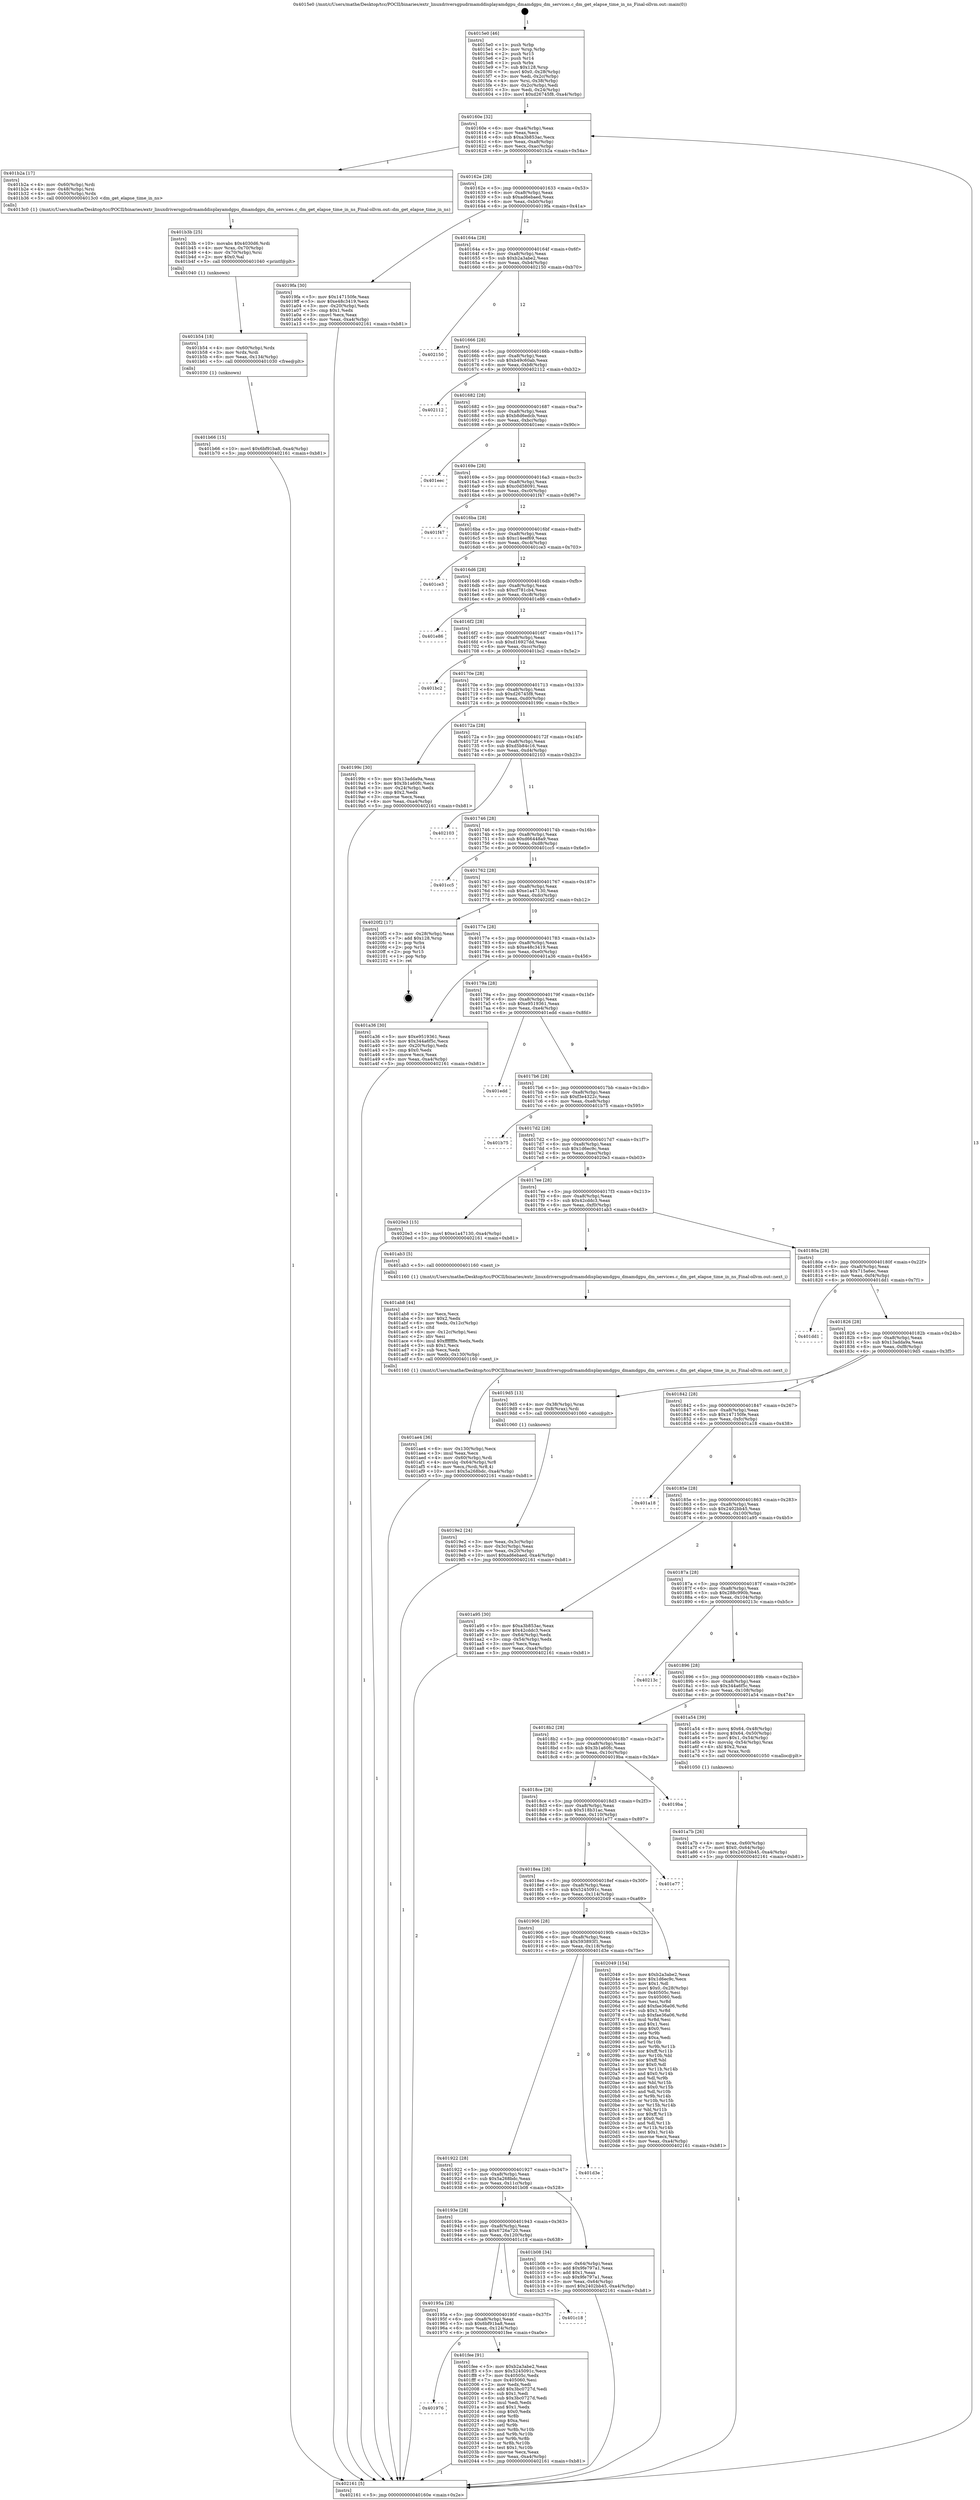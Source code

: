 digraph "0x4015e0" {
  label = "0x4015e0 (/mnt/c/Users/mathe/Desktop/tcc/POCII/binaries/extr_linuxdriversgpudrmamddisplayamdgpu_dmamdgpu_dm_services.c_dm_get_elapse_time_in_ns_Final-ollvm.out::main(0))"
  labelloc = "t"
  node[shape=record]

  Entry [label="",width=0.3,height=0.3,shape=circle,fillcolor=black,style=filled]
  "0x40160e" [label="{
     0x40160e [32]\l
     | [instrs]\l
     &nbsp;&nbsp;0x40160e \<+6\>: mov -0xa4(%rbp),%eax\l
     &nbsp;&nbsp;0x401614 \<+2\>: mov %eax,%ecx\l
     &nbsp;&nbsp;0x401616 \<+6\>: sub $0xa3b853ac,%ecx\l
     &nbsp;&nbsp;0x40161c \<+6\>: mov %eax,-0xa8(%rbp)\l
     &nbsp;&nbsp;0x401622 \<+6\>: mov %ecx,-0xac(%rbp)\l
     &nbsp;&nbsp;0x401628 \<+6\>: je 0000000000401b2a \<main+0x54a\>\l
  }"]
  "0x401b2a" [label="{
     0x401b2a [17]\l
     | [instrs]\l
     &nbsp;&nbsp;0x401b2a \<+4\>: mov -0x60(%rbp),%rdi\l
     &nbsp;&nbsp;0x401b2e \<+4\>: mov -0x48(%rbp),%rsi\l
     &nbsp;&nbsp;0x401b32 \<+4\>: mov -0x50(%rbp),%rdx\l
     &nbsp;&nbsp;0x401b36 \<+5\>: call 00000000004013c0 \<dm_get_elapse_time_in_ns\>\l
     | [calls]\l
     &nbsp;&nbsp;0x4013c0 \{1\} (/mnt/c/Users/mathe/Desktop/tcc/POCII/binaries/extr_linuxdriversgpudrmamddisplayamdgpu_dmamdgpu_dm_services.c_dm_get_elapse_time_in_ns_Final-ollvm.out::dm_get_elapse_time_in_ns)\l
  }"]
  "0x40162e" [label="{
     0x40162e [28]\l
     | [instrs]\l
     &nbsp;&nbsp;0x40162e \<+5\>: jmp 0000000000401633 \<main+0x53\>\l
     &nbsp;&nbsp;0x401633 \<+6\>: mov -0xa8(%rbp),%eax\l
     &nbsp;&nbsp;0x401639 \<+5\>: sub $0xad6ebaed,%eax\l
     &nbsp;&nbsp;0x40163e \<+6\>: mov %eax,-0xb0(%rbp)\l
     &nbsp;&nbsp;0x401644 \<+6\>: je 00000000004019fa \<main+0x41a\>\l
  }"]
  Exit [label="",width=0.3,height=0.3,shape=circle,fillcolor=black,style=filled,peripheries=2]
  "0x4019fa" [label="{
     0x4019fa [30]\l
     | [instrs]\l
     &nbsp;&nbsp;0x4019fa \<+5\>: mov $0x147150fe,%eax\l
     &nbsp;&nbsp;0x4019ff \<+5\>: mov $0xe48c3419,%ecx\l
     &nbsp;&nbsp;0x401a04 \<+3\>: mov -0x20(%rbp),%edx\l
     &nbsp;&nbsp;0x401a07 \<+3\>: cmp $0x1,%edx\l
     &nbsp;&nbsp;0x401a0a \<+3\>: cmovl %ecx,%eax\l
     &nbsp;&nbsp;0x401a0d \<+6\>: mov %eax,-0xa4(%rbp)\l
     &nbsp;&nbsp;0x401a13 \<+5\>: jmp 0000000000402161 \<main+0xb81\>\l
  }"]
  "0x40164a" [label="{
     0x40164a [28]\l
     | [instrs]\l
     &nbsp;&nbsp;0x40164a \<+5\>: jmp 000000000040164f \<main+0x6f\>\l
     &nbsp;&nbsp;0x40164f \<+6\>: mov -0xa8(%rbp),%eax\l
     &nbsp;&nbsp;0x401655 \<+5\>: sub $0xb2a3abe2,%eax\l
     &nbsp;&nbsp;0x40165a \<+6\>: mov %eax,-0xb4(%rbp)\l
     &nbsp;&nbsp;0x401660 \<+6\>: je 0000000000402150 \<main+0xb70\>\l
  }"]
  "0x401976" [label="{
     0x401976\l
  }", style=dashed]
  "0x402150" [label="{
     0x402150\l
  }", style=dashed]
  "0x401666" [label="{
     0x401666 [28]\l
     | [instrs]\l
     &nbsp;&nbsp;0x401666 \<+5\>: jmp 000000000040166b \<main+0x8b\>\l
     &nbsp;&nbsp;0x40166b \<+6\>: mov -0xa8(%rbp),%eax\l
     &nbsp;&nbsp;0x401671 \<+5\>: sub $0xb49c60ab,%eax\l
     &nbsp;&nbsp;0x401676 \<+6\>: mov %eax,-0xb8(%rbp)\l
     &nbsp;&nbsp;0x40167c \<+6\>: je 0000000000402112 \<main+0xb32\>\l
  }"]
  "0x401fee" [label="{
     0x401fee [91]\l
     | [instrs]\l
     &nbsp;&nbsp;0x401fee \<+5\>: mov $0xb2a3abe2,%eax\l
     &nbsp;&nbsp;0x401ff3 \<+5\>: mov $0x5245091c,%ecx\l
     &nbsp;&nbsp;0x401ff8 \<+7\>: mov 0x40505c,%edx\l
     &nbsp;&nbsp;0x401fff \<+7\>: mov 0x405060,%esi\l
     &nbsp;&nbsp;0x402006 \<+2\>: mov %edx,%edi\l
     &nbsp;&nbsp;0x402008 \<+6\>: add $0x3bc0727d,%edi\l
     &nbsp;&nbsp;0x40200e \<+3\>: sub $0x1,%edi\l
     &nbsp;&nbsp;0x402011 \<+6\>: sub $0x3bc0727d,%edi\l
     &nbsp;&nbsp;0x402017 \<+3\>: imul %edi,%edx\l
     &nbsp;&nbsp;0x40201a \<+3\>: and $0x1,%edx\l
     &nbsp;&nbsp;0x40201d \<+3\>: cmp $0x0,%edx\l
     &nbsp;&nbsp;0x402020 \<+4\>: sete %r8b\l
     &nbsp;&nbsp;0x402024 \<+3\>: cmp $0xa,%esi\l
     &nbsp;&nbsp;0x402027 \<+4\>: setl %r9b\l
     &nbsp;&nbsp;0x40202b \<+3\>: mov %r8b,%r10b\l
     &nbsp;&nbsp;0x40202e \<+3\>: and %r9b,%r10b\l
     &nbsp;&nbsp;0x402031 \<+3\>: xor %r9b,%r8b\l
     &nbsp;&nbsp;0x402034 \<+3\>: or %r8b,%r10b\l
     &nbsp;&nbsp;0x402037 \<+4\>: test $0x1,%r10b\l
     &nbsp;&nbsp;0x40203b \<+3\>: cmovne %ecx,%eax\l
     &nbsp;&nbsp;0x40203e \<+6\>: mov %eax,-0xa4(%rbp)\l
     &nbsp;&nbsp;0x402044 \<+5\>: jmp 0000000000402161 \<main+0xb81\>\l
  }"]
  "0x402112" [label="{
     0x402112\l
  }", style=dashed]
  "0x401682" [label="{
     0x401682 [28]\l
     | [instrs]\l
     &nbsp;&nbsp;0x401682 \<+5\>: jmp 0000000000401687 \<main+0xa7\>\l
     &nbsp;&nbsp;0x401687 \<+6\>: mov -0xa8(%rbp),%eax\l
     &nbsp;&nbsp;0x40168d \<+5\>: sub $0xb8d6edcb,%eax\l
     &nbsp;&nbsp;0x401692 \<+6\>: mov %eax,-0xbc(%rbp)\l
     &nbsp;&nbsp;0x401698 \<+6\>: je 0000000000401eec \<main+0x90c\>\l
  }"]
  "0x40195a" [label="{
     0x40195a [28]\l
     | [instrs]\l
     &nbsp;&nbsp;0x40195a \<+5\>: jmp 000000000040195f \<main+0x37f\>\l
     &nbsp;&nbsp;0x40195f \<+6\>: mov -0xa8(%rbp),%eax\l
     &nbsp;&nbsp;0x401965 \<+5\>: sub $0x6bf91ba8,%eax\l
     &nbsp;&nbsp;0x40196a \<+6\>: mov %eax,-0x124(%rbp)\l
     &nbsp;&nbsp;0x401970 \<+6\>: je 0000000000401fee \<main+0xa0e\>\l
  }"]
  "0x401eec" [label="{
     0x401eec\l
  }", style=dashed]
  "0x40169e" [label="{
     0x40169e [28]\l
     | [instrs]\l
     &nbsp;&nbsp;0x40169e \<+5\>: jmp 00000000004016a3 \<main+0xc3\>\l
     &nbsp;&nbsp;0x4016a3 \<+6\>: mov -0xa8(%rbp),%eax\l
     &nbsp;&nbsp;0x4016a9 \<+5\>: sub $0xc0d58091,%eax\l
     &nbsp;&nbsp;0x4016ae \<+6\>: mov %eax,-0xc0(%rbp)\l
     &nbsp;&nbsp;0x4016b4 \<+6\>: je 0000000000401f47 \<main+0x967\>\l
  }"]
  "0x401c18" [label="{
     0x401c18\l
  }", style=dashed]
  "0x401f47" [label="{
     0x401f47\l
  }", style=dashed]
  "0x4016ba" [label="{
     0x4016ba [28]\l
     | [instrs]\l
     &nbsp;&nbsp;0x4016ba \<+5\>: jmp 00000000004016bf \<main+0xdf\>\l
     &nbsp;&nbsp;0x4016bf \<+6\>: mov -0xa8(%rbp),%eax\l
     &nbsp;&nbsp;0x4016c5 \<+5\>: sub $0xc14eef69,%eax\l
     &nbsp;&nbsp;0x4016ca \<+6\>: mov %eax,-0xc4(%rbp)\l
     &nbsp;&nbsp;0x4016d0 \<+6\>: je 0000000000401ce3 \<main+0x703\>\l
  }"]
  "0x401b66" [label="{
     0x401b66 [15]\l
     | [instrs]\l
     &nbsp;&nbsp;0x401b66 \<+10\>: movl $0x6bf91ba8,-0xa4(%rbp)\l
     &nbsp;&nbsp;0x401b70 \<+5\>: jmp 0000000000402161 \<main+0xb81\>\l
  }"]
  "0x401ce3" [label="{
     0x401ce3\l
  }", style=dashed]
  "0x4016d6" [label="{
     0x4016d6 [28]\l
     | [instrs]\l
     &nbsp;&nbsp;0x4016d6 \<+5\>: jmp 00000000004016db \<main+0xfb\>\l
     &nbsp;&nbsp;0x4016db \<+6\>: mov -0xa8(%rbp),%eax\l
     &nbsp;&nbsp;0x4016e1 \<+5\>: sub $0xcf781cb4,%eax\l
     &nbsp;&nbsp;0x4016e6 \<+6\>: mov %eax,-0xc8(%rbp)\l
     &nbsp;&nbsp;0x4016ec \<+6\>: je 0000000000401e86 \<main+0x8a6\>\l
  }"]
  "0x401b54" [label="{
     0x401b54 [18]\l
     | [instrs]\l
     &nbsp;&nbsp;0x401b54 \<+4\>: mov -0x60(%rbp),%rdx\l
     &nbsp;&nbsp;0x401b58 \<+3\>: mov %rdx,%rdi\l
     &nbsp;&nbsp;0x401b5b \<+6\>: mov %eax,-0x134(%rbp)\l
     &nbsp;&nbsp;0x401b61 \<+5\>: call 0000000000401030 \<free@plt\>\l
     | [calls]\l
     &nbsp;&nbsp;0x401030 \{1\} (unknown)\l
  }"]
  "0x401e86" [label="{
     0x401e86\l
  }", style=dashed]
  "0x4016f2" [label="{
     0x4016f2 [28]\l
     | [instrs]\l
     &nbsp;&nbsp;0x4016f2 \<+5\>: jmp 00000000004016f7 \<main+0x117\>\l
     &nbsp;&nbsp;0x4016f7 \<+6\>: mov -0xa8(%rbp),%eax\l
     &nbsp;&nbsp;0x4016fd \<+5\>: sub $0xd16927dd,%eax\l
     &nbsp;&nbsp;0x401702 \<+6\>: mov %eax,-0xcc(%rbp)\l
     &nbsp;&nbsp;0x401708 \<+6\>: je 0000000000401bc2 \<main+0x5e2\>\l
  }"]
  "0x401b3b" [label="{
     0x401b3b [25]\l
     | [instrs]\l
     &nbsp;&nbsp;0x401b3b \<+10\>: movabs $0x4030d6,%rdi\l
     &nbsp;&nbsp;0x401b45 \<+4\>: mov %rax,-0x70(%rbp)\l
     &nbsp;&nbsp;0x401b49 \<+4\>: mov -0x70(%rbp),%rsi\l
     &nbsp;&nbsp;0x401b4d \<+2\>: mov $0x0,%al\l
     &nbsp;&nbsp;0x401b4f \<+5\>: call 0000000000401040 \<printf@plt\>\l
     | [calls]\l
     &nbsp;&nbsp;0x401040 \{1\} (unknown)\l
  }"]
  "0x401bc2" [label="{
     0x401bc2\l
  }", style=dashed]
  "0x40170e" [label="{
     0x40170e [28]\l
     | [instrs]\l
     &nbsp;&nbsp;0x40170e \<+5\>: jmp 0000000000401713 \<main+0x133\>\l
     &nbsp;&nbsp;0x401713 \<+6\>: mov -0xa8(%rbp),%eax\l
     &nbsp;&nbsp;0x401719 \<+5\>: sub $0xd26745f8,%eax\l
     &nbsp;&nbsp;0x40171e \<+6\>: mov %eax,-0xd0(%rbp)\l
     &nbsp;&nbsp;0x401724 \<+6\>: je 000000000040199c \<main+0x3bc\>\l
  }"]
  "0x40193e" [label="{
     0x40193e [28]\l
     | [instrs]\l
     &nbsp;&nbsp;0x40193e \<+5\>: jmp 0000000000401943 \<main+0x363\>\l
     &nbsp;&nbsp;0x401943 \<+6\>: mov -0xa8(%rbp),%eax\l
     &nbsp;&nbsp;0x401949 \<+5\>: sub $0x6726a720,%eax\l
     &nbsp;&nbsp;0x40194e \<+6\>: mov %eax,-0x120(%rbp)\l
     &nbsp;&nbsp;0x401954 \<+6\>: je 0000000000401c18 \<main+0x638\>\l
  }"]
  "0x40199c" [label="{
     0x40199c [30]\l
     | [instrs]\l
     &nbsp;&nbsp;0x40199c \<+5\>: mov $0x13adda9a,%eax\l
     &nbsp;&nbsp;0x4019a1 \<+5\>: mov $0x3b1a60fc,%ecx\l
     &nbsp;&nbsp;0x4019a6 \<+3\>: mov -0x24(%rbp),%edx\l
     &nbsp;&nbsp;0x4019a9 \<+3\>: cmp $0x2,%edx\l
     &nbsp;&nbsp;0x4019ac \<+3\>: cmovne %ecx,%eax\l
     &nbsp;&nbsp;0x4019af \<+6\>: mov %eax,-0xa4(%rbp)\l
     &nbsp;&nbsp;0x4019b5 \<+5\>: jmp 0000000000402161 \<main+0xb81\>\l
  }"]
  "0x40172a" [label="{
     0x40172a [28]\l
     | [instrs]\l
     &nbsp;&nbsp;0x40172a \<+5\>: jmp 000000000040172f \<main+0x14f\>\l
     &nbsp;&nbsp;0x40172f \<+6\>: mov -0xa8(%rbp),%eax\l
     &nbsp;&nbsp;0x401735 \<+5\>: sub $0xd5b84c16,%eax\l
     &nbsp;&nbsp;0x40173a \<+6\>: mov %eax,-0xd4(%rbp)\l
     &nbsp;&nbsp;0x401740 \<+6\>: je 0000000000402103 \<main+0xb23\>\l
  }"]
  "0x402161" [label="{
     0x402161 [5]\l
     | [instrs]\l
     &nbsp;&nbsp;0x402161 \<+5\>: jmp 000000000040160e \<main+0x2e\>\l
  }"]
  "0x4015e0" [label="{
     0x4015e0 [46]\l
     | [instrs]\l
     &nbsp;&nbsp;0x4015e0 \<+1\>: push %rbp\l
     &nbsp;&nbsp;0x4015e1 \<+3\>: mov %rsp,%rbp\l
     &nbsp;&nbsp;0x4015e4 \<+2\>: push %r15\l
     &nbsp;&nbsp;0x4015e6 \<+2\>: push %r14\l
     &nbsp;&nbsp;0x4015e8 \<+1\>: push %rbx\l
     &nbsp;&nbsp;0x4015e9 \<+7\>: sub $0x128,%rsp\l
     &nbsp;&nbsp;0x4015f0 \<+7\>: movl $0x0,-0x28(%rbp)\l
     &nbsp;&nbsp;0x4015f7 \<+3\>: mov %edi,-0x2c(%rbp)\l
     &nbsp;&nbsp;0x4015fa \<+4\>: mov %rsi,-0x38(%rbp)\l
     &nbsp;&nbsp;0x4015fe \<+3\>: mov -0x2c(%rbp),%edi\l
     &nbsp;&nbsp;0x401601 \<+3\>: mov %edi,-0x24(%rbp)\l
     &nbsp;&nbsp;0x401604 \<+10\>: movl $0xd26745f8,-0xa4(%rbp)\l
  }"]
  "0x401b08" [label="{
     0x401b08 [34]\l
     | [instrs]\l
     &nbsp;&nbsp;0x401b08 \<+3\>: mov -0x64(%rbp),%eax\l
     &nbsp;&nbsp;0x401b0b \<+5\>: add $0x9fe797a1,%eax\l
     &nbsp;&nbsp;0x401b10 \<+3\>: add $0x1,%eax\l
     &nbsp;&nbsp;0x401b13 \<+5\>: sub $0x9fe797a1,%eax\l
     &nbsp;&nbsp;0x401b18 \<+3\>: mov %eax,-0x64(%rbp)\l
     &nbsp;&nbsp;0x401b1b \<+10\>: movl $0x2402bb45,-0xa4(%rbp)\l
     &nbsp;&nbsp;0x401b25 \<+5\>: jmp 0000000000402161 \<main+0xb81\>\l
  }"]
  "0x402103" [label="{
     0x402103\l
  }", style=dashed]
  "0x401746" [label="{
     0x401746 [28]\l
     | [instrs]\l
     &nbsp;&nbsp;0x401746 \<+5\>: jmp 000000000040174b \<main+0x16b\>\l
     &nbsp;&nbsp;0x40174b \<+6\>: mov -0xa8(%rbp),%eax\l
     &nbsp;&nbsp;0x401751 \<+5\>: sub $0xd66448a9,%eax\l
     &nbsp;&nbsp;0x401756 \<+6\>: mov %eax,-0xd8(%rbp)\l
     &nbsp;&nbsp;0x40175c \<+6\>: je 0000000000401cc5 \<main+0x6e5\>\l
  }"]
  "0x401922" [label="{
     0x401922 [28]\l
     | [instrs]\l
     &nbsp;&nbsp;0x401922 \<+5\>: jmp 0000000000401927 \<main+0x347\>\l
     &nbsp;&nbsp;0x401927 \<+6\>: mov -0xa8(%rbp),%eax\l
     &nbsp;&nbsp;0x40192d \<+5\>: sub $0x5a268bdc,%eax\l
     &nbsp;&nbsp;0x401932 \<+6\>: mov %eax,-0x11c(%rbp)\l
     &nbsp;&nbsp;0x401938 \<+6\>: je 0000000000401b08 \<main+0x528\>\l
  }"]
  "0x401cc5" [label="{
     0x401cc5\l
  }", style=dashed]
  "0x401762" [label="{
     0x401762 [28]\l
     | [instrs]\l
     &nbsp;&nbsp;0x401762 \<+5\>: jmp 0000000000401767 \<main+0x187\>\l
     &nbsp;&nbsp;0x401767 \<+6\>: mov -0xa8(%rbp),%eax\l
     &nbsp;&nbsp;0x40176d \<+5\>: sub $0xe1a47130,%eax\l
     &nbsp;&nbsp;0x401772 \<+6\>: mov %eax,-0xdc(%rbp)\l
     &nbsp;&nbsp;0x401778 \<+6\>: je 00000000004020f2 \<main+0xb12\>\l
  }"]
  "0x401d3e" [label="{
     0x401d3e\l
  }", style=dashed]
  "0x4020f2" [label="{
     0x4020f2 [17]\l
     | [instrs]\l
     &nbsp;&nbsp;0x4020f2 \<+3\>: mov -0x28(%rbp),%eax\l
     &nbsp;&nbsp;0x4020f5 \<+7\>: add $0x128,%rsp\l
     &nbsp;&nbsp;0x4020fc \<+1\>: pop %rbx\l
     &nbsp;&nbsp;0x4020fd \<+2\>: pop %r14\l
     &nbsp;&nbsp;0x4020ff \<+2\>: pop %r15\l
     &nbsp;&nbsp;0x402101 \<+1\>: pop %rbp\l
     &nbsp;&nbsp;0x402102 \<+1\>: ret\l
  }"]
  "0x40177e" [label="{
     0x40177e [28]\l
     | [instrs]\l
     &nbsp;&nbsp;0x40177e \<+5\>: jmp 0000000000401783 \<main+0x1a3\>\l
     &nbsp;&nbsp;0x401783 \<+6\>: mov -0xa8(%rbp),%eax\l
     &nbsp;&nbsp;0x401789 \<+5\>: sub $0xe48c3419,%eax\l
     &nbsp;&nbsp;0x40178e \<+6\>: mov %eax,-0xe0(%rbp)\l
     &nbsp;&nbsp;0x401794 \<+6\>: je 0000000000401a36 \<main+0x456\>\l
  }"]
  "0x401906" [label="{
     0x401906 [28]\l
     | [instrs]\l
     &nbsp;&nbsp;0x401906 \<+5\>: jmp 000000000040190b \<main+0x32b\>\l
     &nbsp;&nbsp;0x40190b \<+6\>: mov -0xa8(%rbp),%eax\l
     &nbsp;&nbsp;0x401911 \<+5\>: sub $0x593893f1,%eax\l
     &nbsp;&nbsp;0x401916 \<+6\>: mov %eax,-0x118(%rbp)\l
     &nbsp;&nbsp;0x40191c \<+6\>: je 0000000000401d3e \<main+0x75e\>\l
  }"]
  "0x401a36" [label="{
     0x401a36 [30]\l
     | [instrs]\l
     &nbsp;&nbsp;0x401a36 \<+5\>: mov $0xe9519361,%eax\l
     &nbsp;&nbsp;0x401a3b \<+5\>: mov $0x344a6f5c,%ecx\l
     &nbsp;&nbsp;0x401a40 \<+3\>: mov -0x20(%rbp),%edx\l
     &nbsp;&nbsp;0x401a43 \<+3\>: cmp $0x0,%edx\l
     &nbsp;&nbsp;0x401a46 \<+3\>: cmove %ecx,%eax\l
     &nbsp;&nbsp;0x401a49 \<+6\>: mov %eax,-0xa4(%rbp)\l
     &nbsp;&nbsp;0x401a4f \<+5\>: jmp 0000000000402161 \<main+0xb81\>\l
  }"]
  "0x40179a" [label="{
     0x40179a [28]\l
     | [instrs]\l
     &nbsp;&nbsp;0x40179a \<+5\>: jmp 000000000040179f \<main+0x1bf\>\l
     &nbsp;&nbsp;0x40179f \<+6\>: mov -0xa8(%rbp),%eax\l
     &nbsp;&nbsp;0x4017a5 \<+5\>: sub $0xe9519361,%eax\l
     &nbsp;&nbsp;0x4017aa \<+6\>: mov %eax,-0xe4(%rbp)\l
     &nbsp;&nbsp;0x4017b0 \<+6\>: je 0000000000401edd \<main+0x8fd\>\l
  }"]
  "0x402049" [label="{
     0x402049 [154]\l
     | [instrs]\l
     &nbsp;&nbsp;0x402049 \<+5\>: mov $0xb2a3abe2,%eax\l
     &nbsp;&nbsp;0x40204e \<+5\>: mov $0x1d6ec9c,%ecx\l
     &nbsp;&nbsp;0x402053 \<+2\>: mov $0x1,%dl\l
     &nbsp;&nbsp;0x402055 \<+7\>: movl $0x0,-0x28(%rbp)\l
     &nbsp;&nbsp;0x40205c \<+7\>: mov 0x40505c,%esi\l
     &nbsp;&nbsp;0x402063 \<+7\>: mov 0x405060,%edi\l
     &nbsp;&nbsp;0x40206a \<+3\>: mov %esi,%r8d\l
     &nbsp;&nbsp;0x40206d \<+7\>: add $0xfae36a06,%r8d\l
     &nbsp;&nbsp;0x402074 \<+4\>: sub $0x1,%r8d\l
     &nbsp;&nbsp;0x402078 \<+7\>: sub $0xfae36a06,%r8d\l
     &nbsp;&nbsp;0x40207f \<+4\>: imul %r8d,%esi\l
     &nbsp;&nbsp;0x402083 \<+3\>: and $0x1,%esi\l
     &nbsp;&nbsp;0x402086 \<+3\>: cmp $0x0,%esi\l
     &nbsp;&nbsp;0x402089 \<+4\>: sete %r9b\l
     &nbsp;&nbsp;0x40208d \<+3\>: cmp $0xa,%edi\l
     &nbsp;&nbsp;0x402090 \<+4\>: setl %r10b\l
     &nbsp;&nbsp;0x402094 \<+3\>: mov %r9b,%r11b\l
     &nbsp;&nbsp;0x402097 \<+4\>: xor $0xff,%r11b\l
     &nbsp;&nbsp;0x40209b \<+3\>: mov %r10b,%bl\l
     &nbsp;&nbsp;0x40209e \<+3\>: xor $0xff,%bl\l
     &nbsp;&nbsp;0x4020a1 \<+3\>: xor $0x0,%dl\l
     &nbsp;&nbsp;0x4020a4 \<+3\>: mov %r11b,%r14b\l
     &nbsp;&nbsp;0x4020a7 \<+4\>: and $0x0,%r14b\l
     &nbsp;&nbsp;0x4020ab \<+3\>: and %dl,%r9b\l
     &nbsp;&nbsp;0x4020ae \<+3\>: mov %bl,%r15b\l
     &nbsp;&nbsp;0x4020b1 \<+4\>: and $0x0,%r15b\l
     &nbsp;&nbsp;0x4020b5 \<+3\>: and %dl,%r10b\l
     &nbsp;&nbsp;0x4020b8 \<+3\>: or %r9b,%r14b\l
     &nbsp;&nbsp;0x4020bb \<+3\>: or %r10b,%r15b\l
     &nbsp;&nbsp;0x4020be \<+3\>: xor %r15b,%r14b\l
     &nbsp;&nbsp;0x4020c1 \<+3\>: or %bl,%r11b\l
     &nbsp;&nbsp;0x4020c4 \<+4\>: xor $0xff,%r11b\l
     &nbsp;&nbsp;0x4020c8 \<+3\>: or $0x0,%dl\l
     &nbsp;&nbsp;0x4020cb \<+3\>: and %dl,%r11b\l
     &nbsp;&nbsp;0x4020ce \<+3\>: or %r11b,%r14b\l
     &nbsp;&nbsp;0x4020d1 \<+4\>: test $0x1,%r14b\l
     &nbsp;&nbsp;0x4020d5 \<+3\>: cmovne %ecx,%eax\l
     &nbsp;&nbsp;0x4020d8 \<+6\>: mov %eax,-0xa4(%rbp)\l
     &nbsp;&nbsp;0x4020de \<+5\>: jmp 0000000000402161 \<main+0xb81\>\l
  }"]
  "0x401edd" [label="{
     0x401edd\l
  }", style=dashed]
  "0x4017b6" [label="{
     0x4017b6 [28]\l
     | [instrs]\l
     &nbsp;&nbsp;0x4017b6 \<+5\>: jmp 00000000004017bb \<main+0x1db\>\l
     &nbsp;&nbsp;0x4017bb \<+6\>: mov -0xa8(%rbp),%eax\l
     &nbsp;&nbsp;0x4017c1 \<+5\>: sub $0xf3e4322c,%eax\l
     &nbsp;&nbsp;0x4017c6 \<+6\>: mov %eax,-0xe8(%rbp)\l
     &nbsp;&nbsp;0x4017cc \<+6\>: je 0000000000401b75 \<main+0x595\>\l
  }"]
  "0x4018ea" [label="{
     0x4018ea [28]\l
     | [instrs]\l
     &nbsp;&nbsp;0x4018ea \<+5\>: jmp 00000000004018ef \<main+0x30f\>\l
     &nbsp;&nbsp;0x4018ef \<+6\>: mov -0xa8(%rbp),%eax\l
     &nbsp;&nbsp;0x4018f5 \<+5\>: sub $0x5245091c,%eax\l
     &nbsp;&nbsp;0x4018fa \<+6\>: mov %eax,-0x114(%rbp)\l
     &nbsp;&nbsp;0x401900 \<+6\>: je 0000000000402049 \<main+0xa69\>\l
  }"]
  "0x401b75" [label="{
     0x401b75\l
  }", style=dashed]
  "0x4017d2" [label="{
     0x4017d2 [28]\l
     | [instrs]\l
     &nbsp;&nbsp;0x4017d2 \<+5\>: jmp 00000000004017d7 \<main+0x1f7\>\l
     &nbsp;&nbsp;0x4017d7 \<+6\>: mov -0xa8(%rbp),%eax\l
     &nbsp;&nbsp;0x4017dd \<+5\>: sub $0x1d6ec9c,%eax\l
     &nbsp;&nbsp;0x4017e2 \<+6\>: mov %eax,-0xec(%rbp)\l
     &nbsp;&nbsp;0x4017e8 \<+6\>: je 00000000004020e3 \<main+0xb03\>\l
  }"]
  "0x401e77" [label="{
     0x401e77\l
  }", style=dashed]
  "0x4020e3" [label="{
     0x4020e3 [15]\l
     | [instrs]\l
     &nbsp;&nbsp;0x4020e3 \<+10\>: movl $0xe1a47130,-0xa4(%rbp)\l
     &nbsp;&nbsp;0x4020ed \<+5\>: jmp 0000000000402161 \<main+0xb81\>\l
  }"]
  "0x4017ee" [label="{
     0x4017ee [28]\l
     | [instrs]\l
     &nbsp;&nbsp;0x4017ee \<+5\>: jmp 00000000004017f3 \<main+0x213\>\l
     &nbsp;&nbsp;0x4017f3 \<+6\>: mov -0xa8(%rbp),%eax\l
     &nbsp;&nbsp;0x4017f9 \<+5\>: sub $0x42cddc3,%eax\l
     &nbsp;&nbsp;0x4017fe \<+6\>: mov %eax,-0xf0(%rbp)\l
     &nbsp;&nbsp;0x401804 \<+6\>: je 0000000000401ab3 \<main+0x4d3\>\l
  }"]
  "0x4018ce" [label="{
     0x4018ce [28]\l
     | [instrs]\l
     &nbsp;&nbsp;0x4018ce \<+5\>: jmp 00000000004018d3 \<main+0x2f3\>\l
     &nbsp;&nbsp;0x4018d3 \<+6\>: mov -0xa8(%rbp),%eax\l
     &nbsp;&nbsp;0x4018d9 \<+5\>: sub $0x518b31ac,%eax\l
     &nbsp;&nbsp;0x4018de \<+6\>: mov %eax,-0x110(%rbp)\l
     &nbsp;&nbsp;0x4018e4 \<+6\>: je 0000000000401e77 \<main+0x897\>\l
  }"]
  "0x401ab3" [label="{
     0x401ab3 [5]\l
     | [instrs]\l
     &nbsp;&nbsp;0x401ab3 \<+5\>: call 0000000000401160 \<next_i\>\l
     | [calls]\l
     &nbsp;&nbsp;0x401160 \{1\} (/mnt/c/Users/mathe/Desktop/tcc/POCII/binaries/extr_linuxdriversgpudrmamddisplayamdgpu_dmamdgpu_dm_services.c_dm_get_elapse_time_in_ns_Final-ollvm.out::next_i)\l
  }"]
  "0x40180a" [label="{
     0x40180a [28]\l
     | [instrs]\l
     &nbsp;&nbsp;0x40180a \<+5\>: jmp 000000000040180f \<main+0x22f\>\l
     &nbsp;&nbsp;0x40180f \<+6\>: mov -0xa8(%rbp),%eax\l
     &nbsp;&nbsp;0x401815 \<+5\>: sub $0x715a6ec,%eax\l
     &nbsp;&nbsp;0x40181a \<+6\>: mov %eax,-0xf4(%rbp)\l
     &nbsp;&nbsp;0x401820 \<+6\>: je 0000000000401dd1 \<main+0x7f1\>\l
  }"]
  "0x4019ba" [label="{
     0x4019ba\l
  }", style=dashed]
  "0x401dd1" [label="{
     0x401dd1\l
  }", style=dashed]
  "0x401826" [label="{
     0x401826 [28]\l
     | [instrs]\l
     &nbsp;&nbsp;0x401826 \<+5\>: jmp 000000000040182b \<main+0x24b\>\l
     &nbsp;&nbsp;0x40182b \<+6\>: mov -0xa8(%rbp),%eax\l
     &nbsp;&nbsp;0x401831 \<+5\>: sub $0x13adda9a,%eax\l
     &nbsp;&nbsp;0x401836 \<+6\>: mov %eax,-0xf8(%rbp)\l
     &nbsp;&nbsp;0x40183c \<+6\>: je 00000000004019d5 \<main+0x3f5\>\l
  }"]
  "0x401ae4" [label="{
     0x401ae4 [36]\l
     | [instrs]\l
     &nbsp;&nbsp;0x401ae4 \<+6\>: mov -0x130(%rbp),%ecx\l
     &nbsp;&nbsp;0x401aea \<+3\>: imul %eax,%ecx\l
     &nbsp;&nbsp;0x401aed \<+4\>: mov -0x60(%rbp),%rdi\l
     &nbsp;&nbsp;0x401af1 \<+4\>: movslq -0x64(%rbp),%r8\l
     &nbsp;&nbsp;0x401af5 \<+4\>: mov %ecx,(%rdi,%r8,4)\l
     &nbsp;&nbsp;0x401af9 \<+10\>: movl $0x5a268bdc,-0xa4(%rbp)\l
     &nbsp;&nbsp;0x401b03 \<+5\>: jmp 0000000000402161 \<main+0xb81\>\l
  }"]
  "0x4019d5" [label="{
     0x4019d5 [13]\l
     | [instrs]\l
     &nbsp;&nbsp;0x4019d5 \<+4\>: mov -0x38(%rbp),%rax\l
     &nbsp;&nbsp;0x4019d9 \<+4\>: mov 0x8(%rax),%rdi\l
     &nbsp;&nbsp;0x4019dd \<+5\>: call 0000000000401060 \<atoi@plt\>\l
     | [calls]\l
     &nbsp;&nbsp;0x401060 \{1\} (unknown)\l
  }"]
  "0x401842" [label="{
     0x401842 [28]\l
     | [instrs]\l
     &nbsp;&nbsp;0x401842 \<+5\>: jmp 0000000000401847 \<main+0x267\>\l
     &nbsp;&nbsp;0x401847 \<+6\>: mov -0xa8(%rbp),%eax\l
     &nbsp;&nbsp;0x40184d \<+5\>: sub $0x147150fe,%eax\l
     &nbsp;&nbsp;0x401852 \<+6\>: mov %eax,-0xfc(%rbp)\l
     &nbsp;&nbsp;0x401858 \<+6\>: je 0000000000401a18 \<main+0x438\>\l
  }"]
  "0x4019e2" [label="{
     0x4019e2 [24]\l
     | [instrs]\l
     &nbsp;&nbsp;0x4019e2 \<+3\>: mov %eax,-0x3c(%rbp)\l
     &nbsp;&nbsp;0x4019e5 \<+3\>: mov -0x3c(%rbp),%eax\l
     &nbsp;&nbsp;0x4019e8 \<+3\>: mov %eax,-0x20(%rbp)\l
     &nbsp;&nbsp;0x4019eb \<+10\>: movl $0xad6ebaed,-0xa4(%rbp)\l
     &nbsp;&nbsp;0x4019f5 \<+5\>: jmp 0000000000402161 \<main+0xb81\>\l
  }"]
  "0x401ab8" [label="{
     0x401ab8 [44]\l
     | [instrs]\l
     &nbsp;&nbsp;0x401ab8 \<+2\>: xor %ecx,%ecx\l
     &nbsp;&nbsp;0x401aba \<+5\>: mov $0x2,%edx\l
     &nbsp;&nbsp;0x401abf \<+6\>: mov %edx,-0x12c(%rbp)\l
     &nbsp;&nbsp;0x401ac5 \<+1\>: cltd\l
     &nbsp;&nbsp;0x401ac6 \<+6\>: mov -0x12c(%rbp),%esi\l
     &nbsp;&nbsp;0x401acc \<+2\>: idiv %esi\l
     &nbsp;&nbsp;0x401ace \<+6\>: imul $0xfffffffe,%edx,%edx\l
     &nbsp;&nbsp;0x401ad4 \<+3\>: sub $0x1,%ecx\l
     &nbsp;&nbsp;0x401ad7 \<+2\>: sub %ecx,%edx\l
     &nbsp;&nbsp;0x401ad9 \<+6\>: mov %edx,-0x130(%rbp)\l
     &nbsp;&nbsp;0x401adf \<+5\>: call 0000000000401160 \<next_i\>\l
     | [calls]\l
     &nbsp;&nbsp;0x401160 \{1\} (/mnt/c/Users/mathe/Desktop/tcc/POCII/binaries/extr_linuxdriversgpudrmamddisplayamdgpu_dmamdgpu_dm_services.c_dm_get_elapse_time_in_ns_Final-ollvm.out::next_i)\l
  }"]
  "0x401a18" [label="{
     0x401a18\l
  }", style=dashed]
  "0x40185e" [label="{
     0x40185e [28]\l
     | [instrs]\l
     &nbsp;&nbsp;0x40185e \<+5\>: jmp 0000000000401863 \<main+0x283\>\l
     &nbsp;&nbsp;0x401863 \<+6\>: mov -0xa8(%rbp),%eax\l
     &nbsp;&nbsp;0x401869 \<+5\>: sub $0x2402bb45,%eax\l
     &nbsp;&nbsp;0x40186e \<+6\>: mov %eax,-0x100(%rbp)\l
     &nbsp;&nbsp;0x401874 \<+6\>: je 0000000000401a95 \<main+0x4b5\>\l
  }"]
  "0x401a7b" [label="{
     0x401a7b [26]\l
     | [instrs]\l
     &nbsp;&nbsp;0x401a7b \<+4\>: mov %rax,-0x60(%rbp)\l
     &nbsp;&nbsp;0x401a7f \<+7\>: movl $0x0,-0x64(%rbp)\l
     &nbsp;&nbsp;0x401a86 \<+10\>: movl $0x2402bb45,-0xa4(%rbp)\l
     &nbsp;&nbsp;0x401a90 \<+5\>: jmp 0000000000402161 \<main+0xb81\>\l
  }"]
  "0x401a95" [label="{
     0x401a95 [30]\l
     | [instrs]\l
     &nbsp;&nbsp;0x401a95 \<+5\>: mov $0xa3b853ac,%eax\l
     &nbsp;&nbsp;0x401a9a \<+5\>: mov $0x42cddc3,%ecx\l
     &nbsp;&nbsp;0x401a9f \<+3\>: mov -0x64(%rbp),%edx\l
     &nbsp;&nbsp;0x401aa2 \<+3\>: cmp -0x54(%rbp),%edx\l
     &nbsp;&nbsp;0x401aa5 \<+3\>: cmovl %ecx,%eax\l
     &nbsp;&nbsp;0x401aa8 \<+6\>: mov %eax,-0xa4(%rbp)\l
     &nbsp;&nbsp;0x401aae \<+5\>: jmp 0000000000402161 \<main+0xb81\>\l
  }"]
  "0x40187a" [label="{
     0x40187a [28]\l
     | [instrs]\l
     &nbsp;&nbsp;0x40187a \<+5\>: jmp 000000000040187f \<main+0x29f\>\l
     &nbsp;&nbsp;0x40187f \<+6\>: mov -0xa8(%rbp),%eax\l
     &nbsp;&nbsp;0x401885 \<+5\>: sub $0x288c990b,%eax\l
     &nbsp;&nbsp;0x40188a \<+6\>: mov %eax,-0x104(%rbp)\l
     &nbsp;&nbsp;0x401890 \<+6\>: je 000000000040213c \<main+0xb5c\>\l
  }"]
  "0x4018b2" [label="{
     0x4018b2 [28]\l
     | [instrs]\l
     &nbsp;&nbsp;0x4018b2 \<+5\>: jmp 00000000004018b7 \<main+0x2d7\>\l
     &nbsp;&nbsp;0x4018b7 \<+6\>: mov -0xa8(%rbp),%eax\l
     &nbsp;&nbsp;0x4018bd \<+5\>: sub $0x3b1a60fc,%eax\l
     &nbsp;&nbsp;0x4018c2 \<+6\>: mov %eax,-0x10c(%rbp)\l
     &nbsp;&nbsp;0x4018c8 \<+6\>: je 00000000004019ba \<main+0x3da\>\l
  }"]
  "0x40213c" [label="{
     0x40213c\l
  }", style=dashed]
  "0x401896" [label="{
     0x401896 [28]\l
     | [instrs]\l
     &nbsp;&nbsp;0x401896 \<+5\>: jmp 000000000040189b \<main+0x2bb\>\l
     &nbsp;&nbsp;0x40189b \<+6\>: mov -0xa8(%rbp),%eax\l
     &nbsp;&nbsp;0x4018a1 \<+5\>: sub $0x344a6f5c,%eax\l
     &nbsp;&nbsp;0x4018a6 \<+6\>: mov %eax,-0x108(%rbp)\l
     &nbsp;&nbsp;0x4018ac \<+6\>: je 0000000000401a54 \<main+0x474\>\l
  }"]
  "0x401a54" [label="{
     0x401a54 [39]\l
     | [instrs]\l
     &nbsp;&nbsp;0x401a54 \<+8\>: movq $0x64,-0x48(%rbp)\l
     &nbsp;&nbsp;0x401a5c \<+8\>: movq $0x64,-0x50(%rbp)\l
     &nbsp;&nbsp;0x401a64 \<+7\>: movl $0x1,-0x54(%rbp)\l
     &nbsp;&nbsp;0x401a6b \<+4\>: movslq -0x54(%rbp),%rax\l
     &nbsp;&nbsp;0x401a6f \<+4\>: shl $0x2,%rax\l
     &nbsp;&nbsp;0x401a73 \<+3\>: mov %rax,%rdi\l
     &nbsp;&nbsp;0x401a76 \<+5\>: call 0000000000401050 \<malloc@plt\>\l
     | [calls]\l
     &nbsp;&nbsp;0x401050 \{1\} (unknown)\l
  }"]
  Entry -> "0x4015e0" [label=" 1"]
  "0x40160e" -> "0x401b2a" [label=" 1"]
  "0x40160e" -> "0x40162e" [label=" 13"]
  "0x4020f2" -> Exit [label=" 1"]
  "0x40162e" -> "0x4019fa" [label=" 1"]
  "0x40162e" -> "0x40164a" [label=" 12"]
  "0x4020e3" -> "0x402161" [label=" 1"]
  "0x40164a" -> "0x402150" [label=" 0"]
  "0x40164a" -> "0x401666" [label=" 12"]
  "0x402049" -> "0x402161" [label=" 1"]
  "0x401666" -> "0x402112" [label=" 0"]
  "0x401666" -> "0x401682" [label=" 12"]
  "0x401fee" -> "0x402161" [label=" 1"]
  "0x401682" -> "0x401eec" [label=" 0"]
  "0x401682" -> "0x40169e" [label=" 12"]
  "0x40195a" -> "0x401fee" [label=" 1"]
  "0x40169e" -> "0x401f47" [label=" 0"]
  "0x40169e" -> "0x4016ba" [label=" 12"]
  "0x40195a" -> "0x401976" [label=" 0"]
  "0x4016ba" -> "0x401ce3" [label=" 0"]
  "0x4016ba" -> "0x4016d6" [label=" 12"]
  "0x40193e" -> "0x401c18" [label=" 0"]
  "0x4016d6" -> "0x401e86" [label=" 0"]
  "0x4016d6" -> "0x4016f2" [label=" 12"]
  "0x40193e" -> "0x40195a" [label=" 1"]
  "0x4016f2" -> "0x401bc2" [label=" 0"]
  "0x4016f2" -> "0x40170e" [label=" 12"]
  "0x401b66" -> "0x402161" [label=" 1"]
  "0x40170e" -> "0x40199c" [label=" 1"]
  "0x40170e" -> "0x40172a" [label=" 11"]
  "0x40199c" -> "0x402161" [label=" 1"]
  "0x4015e0" -> "0x40160e" [label=" 1"]
  "0x402161" -> "0x40160e" [label=" 13"]
  "0x401b54" -> "0x401b66" [label=" 1"]
  "0x40172a" -> "0x402103" [label=" 0"]
  "0x40172a" -> "0x401746" [label=" 11"]
  "0x401b3b" -> "0x401b54" [label=" 1"]
  "0x401746" -> "0x401cc5" [label=" 0"]
  "0x401746" -> "0x401762" [label=" 11"]
  "0x401b08" -> "0x402161" [label=" 1"]
  "0x401762" -> "0x4020f2" [label=" 1"]
  "0x401762" -> "0x40177e" [label=" 10"]
  "0x401922" -> "0x40193e" [label=" 1"]
  "0x40177e" -> "0x401a36" [label=" 1"]
  "0x40177e" -> "0x40179a" [label=" 9"]
  "0x401b2a" -> "0x401b3b" [label=" 1"]
  "0x40179a" -> "0x401edd" [label=" 0"]
  "0x40179a" -> "0x4017b6" [label=" 9"]
  "0x401906" -> "0x401922" [label=" 2"]
  "0x4017b6" -> "0x401b75" [label=" 0"]
  "0x4017b6" -> "0x4017d2" [label=" 9"]
  "0x401922" -> "0x401b08" [label=" 1"]
  "0x4017d2" -> "0x4020e3" [label=" 1"]
  "0x4017d2" -> "0x4017ee" [label=" 8"]
  "0x4018ea" -> "0x401906" [label=" 2"]
  "0x4017ee" -> "0x401ab3" [label=" 1"]
  "0x4017ee" -> "0x40180a" [label=" 7"]
  "0x401906" -> "0x401d3e" [label=" 0"]
  "0x40180a" -> "0x401dd1" [label=" 0"]
  "0x40180a" -> "0x401826" [label=" 7"]
  "0x4018ce" -> "0x4018ea" [label=" 3"]
  "0x401826" -> "0x4019d5" [label=" 1"]
  "0x401826" -> "0x401842" [label=" 6"]
  "0x4019d5" -> "0x4019e2" [label=" 1"]
  "0x4019e2" -> "0x402161" [label=" 1"]
  "0x4019fa" -> "0x402161" [label=" 1"]
  "0x401a36" -> "0x402161" [label=" 1"]
  "0x4018ea" -> "0x402049" [label=" 1"]
  "0x401842" -> "0x401a18" [label=" 0"]
  "0x401842" -> "0x40185e" [label=" 6"]
  "0x4018b2" -> "0x4018ce" [label=" 3"]
  "0x40185e" -> "0x401a95" [label=" 2"]
  "0x40185e" -> "0x40187a" [label=" 4"]
  "0x4018b2" -> "0x4019ba" [label=" 0"]
  "0x40187a" -> "0x40213c" [label=" 0"]
  "0x40187a" -> "0x401896" [label=" 4"]
  "0x4018ce" -> "0x401e77" [label=" 0"]
  "0x401896" -> "0x401a54" [label=" 1"]
  "0x401896" -> "0x4018b2" [label=" 3"]
  "0x401a54" -> "0x401a7b" [label=" 1"]
  "0x401a7b" -> "0x402161" [label=" 1"]
  "0x401a95" -> "0x402161" [label=" 2"]
  "0x401ab3" -> "0x401ab8" [label=" 1"]
  "0x401ab8" -> "0x401ae4" [label=" 1"]
  "0x401ae4" -> "0x402161" [label=" 1"]
}
